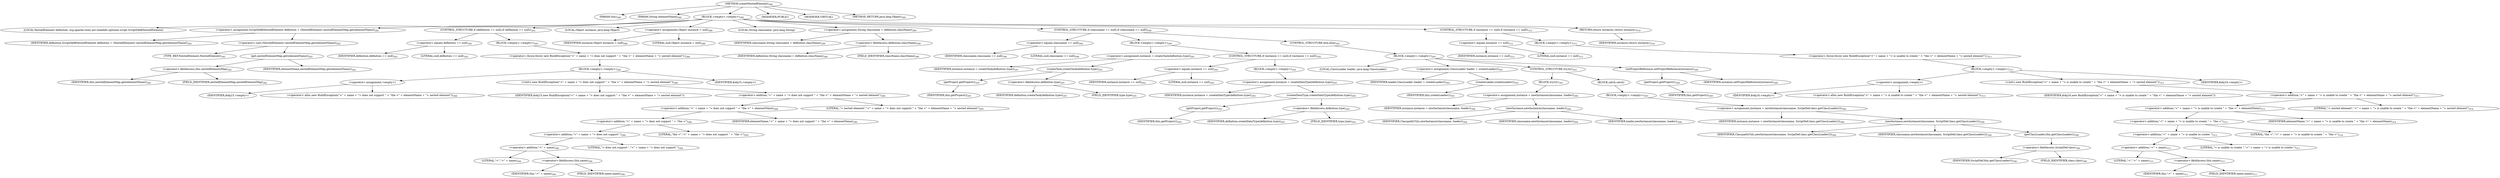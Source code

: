 digraph "createNestedElement" {  
"589" [label = <(METHOD,createNestedElement)<SUB>280</SUB>> ]
"60" [label = <(PARAM,this)<SUB>280</SUB>> ]
"590" [label = <(PARAM,String elementName)<SUB>280</SUB>> ]
"591" [label = <(BLOCK,&lt;empty&gt;,&lt;empty&gt;)<SUB>280</SUB>> ]
"592" [label = <(LOCAL,NestedElement definition: org.apache.tools.ant.taskdefs.optional.script.ScriptDef$NestedElement)> ]
"593" [label = <(&lt;operator&gt;.assignment,ScriptDef$NestedElement definition = (NestedElement) nestedElementMap.get(elementName))<SUB>281</SUB>> ]
"594" [label = <(IDENTIFIER,definition,ScriptDef$NestedElement definition = (NestedElement) nestedElementMap.get(elementName))<SUB>281</SUB>> ]
"595" [label = <(&lt;operator&gt;.cast,(NestedElement) nestedElementMap.get(elementName))<SUB>282</SUB>> ]
"596" [label = <(TYPE_REF,NestedElement,NestedElement)<SUB>282</SUB>> ]
"597" [label = <(get,nestedElementMap.get(elementName))<SUB>282</SUB>> ]
"598" [label = <(&lt;operator&gt;.fieldAccess,this.nestedElementMap)<SUB>282</SUB>> ]
"599" [label = <(IDENTIFIER,this,nestedElementMap.get(elementName))<SUB>282</SUB>> ]
"600" [label = <(FIELD_IDENTIFIER,nestedElementMap,nestedElementMap)<SUB>282</SUB>> ]
"601" [label = <(IDENTIFIER,elementName,nestedElementMap.get(elementName))<SUB>282</SUB>> ]
"602" [label = <(CONTROL_STRUCTURE,if (definition == null),if (definition == null))<SUB>283</SUB>> ]
"603" [label = <(&lt;operator&gt;.equals,definition == null)<SUB>283</SUB>> ]
"604" [label = <(IDENTIFIER,definition,definition == null)<SUB>283</SUB>> ]
"605" [label = <(LITERAL,null,definition == null)<SUB>283</SUB>> ]
"606" [label = <(BLOCK,&lt;empty&gt;,&lt;empty&gt;)<SUB>283</SUB>> ]
"607" [label = <(&lt;operator&gt;.throw,throw new BuildException(&quot;&lt;&quot; + name + &quot;&gt; does not support &quot; + &quot;the &lt;&quot; + elementName + &quot;&gt; nested element&quot;);)<SUB>284</SUB>> ]
"608" [label = <(BLOCK,&lt;empty&gt;,&lt;empty&gt;)<SUB>284</SUB>> ]
"609" [label = <(&lt;operator&gt;.assignment,&lt;empty&gt;)> ]
"610" [label = <(IDENTIFIER,$obj15,&lt;empty&gt;)> ]
"611" [label = <(&lt;operator&gt;.alloc,new BuildException(&quot;&lt;&quot; + name + &quot;&gt; does not support &quot; + &quot;the &lt;&quot; + elementName + &quot;&gt; nested element&quot;))<SUB>284</SUB>> ]
"612" [label = <(&lt;init&gt;,new BuildException(&quot;&lt;&quot; + name + &quot;&gt; does not support &quot; + &quot;the &lt;&quot; + elementName + &quot;&gt; nested element&quot;))<SUB>284</SUB>> ]
"613" [label = <(IDENTIFIER,$obj15,new BuildException(&quot;&lt;&quot; + name + &quot;&gt; does not support &quot; + &quot;the &lt;&quot; + elementName + &quot;&gt; nested element&quot;))> ]
"614" [label = <(&lt;operator&gt;.addition,&quot;&lt;&quot; + name + &quot;&gt; does not support &quot; + &quot;the &lt;&quot; + elementName + &quot;&gt; nested element&quot;)<SUB>284</SUB>> ]
"615" [label = <(&lt;operator&gt;.addition,&quot;&lt;&quot; + name + &quot;&gt; does not support &quot; + &quot;the &lt;&quot; + elementName)<SUB>284</SUB>> ]
"616" [label = <(&lt;operator&gt;.addition,&quot;&lt;&quot; + name + &quot;&gt; does not support &quot; + &quot;the &lt;&quot;)<SUB>284</SUB>> ]
"617" [label = <(&lt;operator&gt;.addition,&quot;&lt;&quot; + name + &quot;&gt; does not support &quot;)<SUB>284</SUB>> ]
"618" [label = <(&lt;operator&gt;.addition,&quot;&lt;&quot; + name)<SUB>284</SUB>> ]
"619" [label = <(LITERAL,&quot;&lt;&quot;,&quot;&lt;&quot; + name)<SUB>284</SUB>> ]
"620" [label = <(&lt;operator&gt;.fieldAccess,this.name)<SUB>284</SUB>> ]
"621" [label = <(IDENTIFIER,this,&quot;&lt;&quot; + name)<SUB>284</SUB>> ]
"622" [label = <(FIELD_IDENTIFIER,name,name)<SUB>284</SUB>> ]
"623" [label = <(LITERAL,&quot;&gt; does not support &quot;,&quot;&lt;&quot; + name + &quot;&gt; does not support &quot;)<SUB>284</SUB>> ]
"624" [label = <(LITERAL,&quot;the &lt;&quot;,&quot;&lt;&quot; + name + &quot;&gt; does not support &quot; + &quot;the &lt;&quot;)<SUB>285</SUB>> ]
"625" [label = <(IDENTIFIER,elementName,&quot;&lt;&quot; + name + &quot;&gt; does not support &quot; + &quot;the &lt;&quot; + elementName)<SUB>285</SUB>> ]
"626" [label = <(LITERAL,&quot;&gt; nested element&quot;,&quot;&lt;&quot; + name + &quot;&gt; does not support &quot; + &quot;the &lt;&quot; + elementName + &quot;&gt; nested element&quot;)<SUB>285</SUB>> ]
"627" [label = <(IDENTIFIER,$obj15,&lt;empty&gt;)> ]
"628" [label = <(LOCAL,Object instance: java.lang.Object)> ]
"629" [label = <(&lt;operator&gt;.assignment,Object instance = null)<SUB>288</SUB>> ]
"630" [label = <(IDENTIFIER,instance,Object instance = null)<SUB>288</SUB>> ]
"631" [label = <(LITERAL,null,Object instance = null)<SUB>288</SUB>> ]
"632" [label = <(LOCAL,String classname: java.lang.String)> ]
"633" [label = <(&lt;operator&gt;.assignment,String classname = definition.className)<SUB>289</SUB>> ]
"634" [label = <(IDENTIFIER,classname,String classname = definition.className)<SUB>289</SUB>> ]
"635" [label = <(&lt;operator&gt;.fieldAccess,definition.className)<SUB>289</SUB>> ]
"636" [label = <(IDENTIFIER,definition,String classname = definition.className)<SUB>289</SUB>> ]
"637" [label = <(FIELD_IDENTIFIER,className,className)<SUB>289</SUB>> ]
"638" [label = <(CONTROL_STRUCTURE,if (classname == null),if (classname == null))<SUB>290</SUB>> ]
"639" [label = <(&lt;operator&gt;.equals,classname == null)<SUB>290</SUB>> ]
"640" [label = <(IDENTIFIER,classname,classname == null)<SUB>290</SUB>> ]
"641" [label = <(LITERAL,null,classname == null)<SUB>290</SUB>> ]
"642" [label = <(BLOCK,&lt;empty&gt;,&lt;empty&gt;)<SUB>290</SUB>> ]
"643" [label = <(&lt;operator&gt;.assignment,instance = createTask(definition.type))<SUB>291</SUB>> ]
"644" [label = <(IDENTIFIER,instance,instance = createTask(definition.type))<SUB>291</SUB>> ]
"645" [label = <(createTask,createTask(definition.type))<SUB>291</SUB>> ]
"646" [label = <(getProject,getProject())<SUB>291</SUB>> ]
"59" [label = <(IDENTIFIER,this,getProject())<SUB>291</SUB>> ]
"647" [label = <(&lt;operator&gt;.fieldAccess,definition.type)<SUB>291</SUB>> ]
"648" [label = <(IDENTIFIER,definition,createTask(definition.type))<SUB>291</SUB>> ]
"649" [label = <(FIELD_IDENTIFIER,type,type)<SUB>291</SUB>> ]
"650" [label = <(CONTROL_STRUCTURE,if (instance == null),if (instance == null))<SUB>292</SUB>> ]
"651" [label = <(&lt;operator&gt;.equals,instance == null)<SUB>292</SUB>> ]
"652" [label = <(IDENTIFIER,instance,instance == null)<SUB>292</SUB>> ]
"653" [label = <(LITERAL,null,instance == null)<SUB>292</SUB>> ]
"654" [label = <(BLOCK,&lt;empty&gt;,&lt;empty&gt;)<SUB>292</SUB>> ]
"655" [label = <(&lt;operator&gt;.assignment,instance = createDataType(definition.type))<SUB>293</SUB>> ]
"656" [label = <(IDENTIFIER,instance,instance = createDataType(definition.type))<SUB>293</SUB>> ]
"657" [label = <(createDataType,createDataType(definition.type))<SUB>293</SUB>> ]
"658" [label = <(getProject,getProject())<SUB>293</SUB>> ]
"61" [label = <(IDENTIFIER,this,getProject())<SUB>293</SUB>> ]
"659" [label = <(&lt;operator&gt;.fieldAccess,definition.type)<SUB>293</SUB>> ]
"660" [label = <(IDENTIFIER,definition,createDataType(definition.type))<SUB>293</SUB>> ]
"661" [label = <(FIELD_IDENTIFIER,type,type)<SUB>293</SUB>> ]
"662" [label = <(CONTROL_STRUCTURE,else,else)<SUB>295</SUB>> ]
"663" [label = <(BLOCK,&lt;empty&gt;,&lt;empty&gt;)<SUB>295</SUB>> ]
"664" [label = <(LOCAL,ClassLoader loader: java.lang.ClassLoader)> ]
"665" [label = <(&lt;operator&gt;.assignment,ClassLoader loader = createLoader())<SUB>301</SUB>> ]
"666" [label = <(IDENTIFIER,loader,ClassLoader loader = createLoader())<SUB>301</SUB>> ]
"667" [label = <(createLoader,createLoader())<SUB>301</SUB>> ]
"62" [label = <(IDENTIFIER,this,createLoader())<SUB>301</SUB>> ]
"668" [label = <(CONTROL_STRUCTURE,try,try)<SUB>303</SUB>> ]
"669" [label = <(BLOCK,try,try)<SUB>303</SUB>> ]
"670" [label = <(&lt;operator&gt;.assignment,instance = newInstance(classname, loader))<SUB>304</SUB>> ]
"671" [label = <(IDENTIFIER,instance,instance = newInstance(classname, loader))<SUB>304</SUB>> ]
"672" [label = <(newInstance,newInstance(classname, loader))<SUB>304</SUB>> ]
"673" [label = <(IDENTIFIER,ClasspathUtils,newInstance(classname, loader))<SUB>304</SUB>> ]
"674" [label = <(IDENTIFIER,classname,newInstance(classname, loader))<SUB>304</SUB>> ]
"675" [label = <(IDENTIFIER,loader,newInstance(classname, loader))<SUB>304</SUB>> ]
"676" [label = <(BLOCK,catch,catch)> ]
"677" [label = <(BLOCK,&lt;empty&gt;,&lt;empty&gt;)<SUB>305</SUB>> ]
"678" [label = <(&lt;operator&gt;.assignment,instance = newInstance(classname, ScriptDef.class.getClassLoader()))<SUB>306</SUB>> ]
"679" [label = <(IDENTIFIER,instance,instance = newInstance(classname, ScriptDef.class.getClassLoader()))<SUB>306</SUB>> ]
"680" [label = <(newInstance,newInstance(classname, ScriptDef.class.getClassLoader()))<SUB>306</SUB>> ]
"681" [label = <(IDENTIFIER,ClasspathUtils,newInstance(classname, ScriptDef.class.getClassLoader()))<SUB>306</SUB>> ]
"682" [label = <(IDENTIFIER,classname,newInstance(classname, ScriptDef.class.getClassLoader()))<SUB>306</SUB>> ]
"683" [label = <(getClassLoader,this.getClassLoader())<SUB>306</SUB>> ]
"684" [label = <(&lt;operator&gt;.fieldAccess,ScriptDef.class)<SUB>306</SUB>> ]
"685" [label = <(IDENTIFIER,ScriptDef,this.getClassLoader())<SUB>306</SUB>> ]
"686" [label = <(FIELD_IDENTIFIER,class,class)<SUB>306</SUB>> ]
"687" [label = <(setProjectReference,setProjectReference(instance))<SUB>309</SUB>> ]
"688" [label = <(getProject,getProject())<SUB>309</SUB>> ]
"63" [label = <(IDENTIFIER,this,getProject())<SUB>309</SUB>> ]
"689" [label = <(IDENTIFIER,instance,setProjectReference(instance))<SUB>309</SUB>> ]
"690" [label = <(CONTROL_STRUCTURE,if (instance == null),if (instance == null))<SUB>312</SUB>> ]
"691" [label = <(&lt;operator&gt;.equals,instance == null)<SUB>312</SUB>> ]
"692" [label = <(IDENTIFIER,instance,instance == null)<SUB>312</SUB>> ]
"693" [label = <(LITERAL,null,instance == null)<SUB>312</SUB>> ]
"694" [label = <(BLOCK,&lt;empty&gt;,&lt;empty&gt;)<SUB>312</SUB>> ]
"695" [label = <(&lt;operator&gt;.throw,throw new BuildException(&quot;&lt;&quot; + name + &quot;&gt; is unable to create &quot; + &quot;the &lt;&quot; + elementName + &quot;&gt; nested element&quot;);)<SUB>313</SUB>> ]
"696" [label = <(BLOCK,&lt;empty&gt;,&lt;empty&gt;)<SUB>313</SUB>> ]
"697" [label = <(&lt;operator&gt;.assignment,&lt;empty&gt;)> ]
"698" [label = <(IDENTIFIER,$obj16,&lt;empty&gt;)> ]
"699" [label = <(&lt;operator&gt;.alloc,new BuildException(&quot;&lt;&quot; + name + &quot;&gt; is unable to create &quot; + &quot;the &lt;&quot; + elementName + &quot;&gt; nested element&quot;))<SUB>313</SUB>> ]
"700" [label = <(&lt;init&gt;,new BuildException(&quot;&lt;&quot; + name + &quot;&gt; is unable to create &quot; + &quot;the &lt;&quot; + elementName + &quot;&gt; nested element&quot;))<SUB>313</SUB>> ]
"701" [label = <(IDENTIFIER,$obj16,new BuildException(&quot;&lt;&quot; + name + &quot;&gt; is unable to create &quot; + &quot;the &lt;&quot; + elementName + &quot;&gt; nested element&quot;))> ]
"702" [label = <(&lt;operator&gt;.addition,&quot;&lt;&quot; + name + &quot;&gt; is unable to create &quot; + &quot;the &lt;&quot; + elementName + &quot;&gt; nested element&quot;)<SUB>313</SUB>> ]
"703" [label = <(&lt;operator&gt;.addition,&quot;&lt;&quot; + name + &quot;&gt; is unable to create &quot; + &quot;the &lt;&quot; + elementName)<SUB>313</SUB>> ]
"704" [label = <(&lt;operator&gt;.addition,&quot;&lt;&quot; + name + &quot;&gt; is unable to create &quot; + &quot;the &lt;&quot;)<SUB>313</SUB>> ]
"705" [label = <(&lt;operator&gt;.addition,&quot;&lt;&quot; + name + &quot;&gt; is unable to create &quot;)<SUB>313</SUB>> ]
"706" [label = <(&lt;operator&gt;.addition,&quot;&lt;&quot; + name)<SUB>313</SUB>> ]
"707" [label = <(LITERAL,&quot;&lt;&quot;,&quot;&lt;&quot; + name)<SUB>313</SUB>> ]
"708" [label = <(&lt;operator&gt;.fieldAccess,this.name)<SUB>313</SUB>> ]
"709" [label = <(IDENTIFIER,this,&quot;&lt;&quot; + name)<SUB>313</SUB>> ]
"710" [label = <(FIELD_IDENTIFIER,name,name)<SUB>313</SUB>> ]
"711" [label = <(LITERAL,&quot;&gt; is unable to create &quot;,&quot;&lt;&quot; + name + &quot;&gt; is unable to create &quot;)<SUB>313</SUB>> ]
"712" [label = <(LITERAL,&quot;the &lt;&quot;,&quot;&lt;&quot; + name + &quot;&gt; is unable to create &quot; + &quot;the &lt;&quot;)<SUB>314</SUB>> ]
"713" [label = <(IDENTIFIER,elementName,&quot;&lt;&quot; + name + &quot;&gt; is unable to create &quot; + &quot;the &lt;&quot; + elementName)<SUB>314</SUB>> ]
"714" [label = <(LITERAL,&quot;&gt; nested element&quot;,&quot;&lt;&quot; + name + &quot;&gt; is unable to create &quot; + &quot;the &lt;&quot; + elementName + &quot;&gt; nested element&quot;)<SUB>314</SUB>> ]
"715" [label = <(IDENTIFIER,$obj16,&lt;empty&gt;)> ]
"716" [label = <(RETURN,return instance;,return instance;)<SUB>316</SUB>> ]
"717" [label = <(IDENTIFIER,instance,return instance;)<SUB>316</SUB>> ]
"718" [label = <(MODIFIER,PUBLIC)> ]
"719" [label = <(MODIFIER,VIRTUAL)> ]
"720" [label = <(METHOD_RETURN,java.lang.Object)<SUB>280</SUB>> ]
  "589" -> "60" 
  "589" -> "590" 
  "589" -> "591" 
  "589" -> "718" 
  "589" -> "719" 
  "589" -> "720" 
  "591" -> "592" 
  "591" -> "593" 
  "591" -> "602" 
  "591" -> "628" 
  "591" -> "629" 
  "591" -> "632" 
  "591" -> "633" 
  "591" -> "638" 
  "591" -> "690" 
  "591" -> "716" 
  "593" -> "594" 
  "593" -> "595" 
  "595" -> "596" 
  "595" -> "597" 
  "597" -> "598" 
  "597" -> "601" 
  "598" -> "599" 
  "598" -> "600" 
  "602" -> "603" 
  "602" -> "606" 
  "603" -> "604" 
  "603" -> "605" 
  "606" -> "607" 
  "607" -> "608" 
  "608" -> "609" 
  "608" -> "612" 
  "608" -> "627" 
  "609" -> "610" 
  "609" -> "611" 
  "612" -> "613" 
  "612" -> "614" 
  "614" -> "615" 
  "614" -> "626" 
  "615" -> "616" 
  "615" -> "625" 
  "616" -> "617" 
  "616" -> "624" 
  "617" -> "618" 
  "617" -> "623" 
  "618" -> "619" 
  "618" -> "620" 
  "620" -> "621" 
  "620" -> "622" 
  "629" -> "630" 
  "629" -> "631" 
  "633" -> "634" 
  "633" -> "635" 
  "635" -> "636" 
  "635" -> "637" 
  "638" -> "639" 
  "638" -> "642" 
  "638" -> "662" 
  "639" -> "640" 
  "639" -> "641" 
  "642" -> "643" 
  "642" -> "650" 
  "643" -> "644" 
  "643" -> "645" 
  "645" -> "646" 
  "645" -> "647" 
  "646" -> "59" 
  "647" -> "648" 
  "647" -> "649" 
  "650" -> "651" 
  "650" -> "654" 
  "651" -> "652" 
  "651" -> "653" 
  "654" -> "655" 
  "655" -> "656" 
  "655" -> "657" 
  "657" -> "658" 
  "657" -> "659" 
  "658" -> "61" 
  "659" -> "660" 
  "659" -> "661" 
  "662" -> "663" 
  "663" -> "664" 
  "663" -> "665" 
  "663" -> "668" 
  "663" -> "687" 
  "665" -> "666" 
  "665" -> "667" 
  "667" -> "62" 
  "668" -> "669" 
  "668" -> "676" 
  "669" -> "670" 
  "670" -> "671" 
  "670" -> "672" 
  "672" -> "673" 
  "672" -> "674" 
  "672" -> "675" 
  "676" -> "677" 
  "677" -> "678" 
  "678" -> "679" 
  "678" -> "680" 
  "680" -> "681" 
  "680" -> "682" 
  "680" -> "683" 
  "683" -> "684" 
  "684" -> "685" 
  "684" -> "686" 
  "687" -> "688" 
  "687" -> "689" 
  "688" -> "63" 
  "690" -> "691" 
  "690" -> "694" 
  "691" -> "692" 
  "691" -> "693" 
  "694" -> "695" 
  "695" -> "696" 
  "696" -> "697" 
  "696" -> "700" 
  "696" -> "715" 
  "697" -> "698" 
  "697" -> "699" 
  "700" -> "701" 
  "700" -> "702" 
  "702" -> "703" 
  "702" -> "714" 
  "703" -> "704" 
  "703" -> "713" 
  "704" -> "705" 
  "704" -> "712" 
  "705" -> "706" 
  "705" -> "711" 
  "706" -> "707" 
  "706" -> "708" 
  "708" -> "709" 
  "708" -> "710" 
  "716" -> "717" 
}

